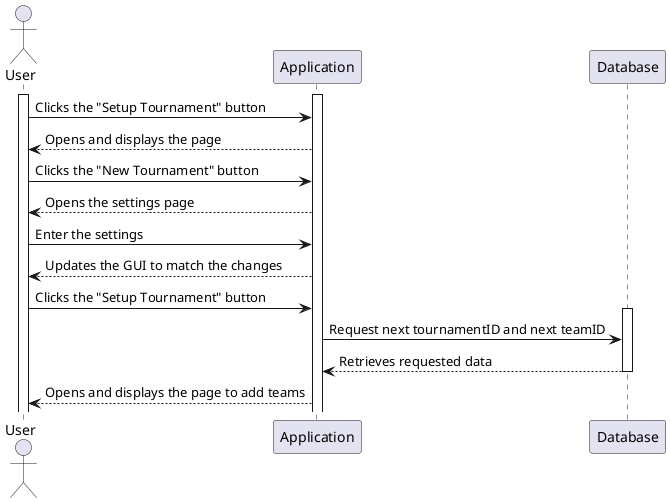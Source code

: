 @startuml ConfigureSettings

actor User as U
participant Application as A
participant Database as D

activate U
activate A

U->A: Clicks the "Setup Tournament" button
A-->U: Opens and displays the page
U->A: Clicks the "New Tournament" button
A-->U: Opens the settings page
U->A: Enter the settings
A-->U: Updates the GUI to match the changes
U->A: Clicks the "Setup Tournament" button
activate D
A->D: Request next tournamentID and next teamID
D-->A: Retrieves requested data
deactivate D
A-->U: Opens and displays the page to add teams



@enduml